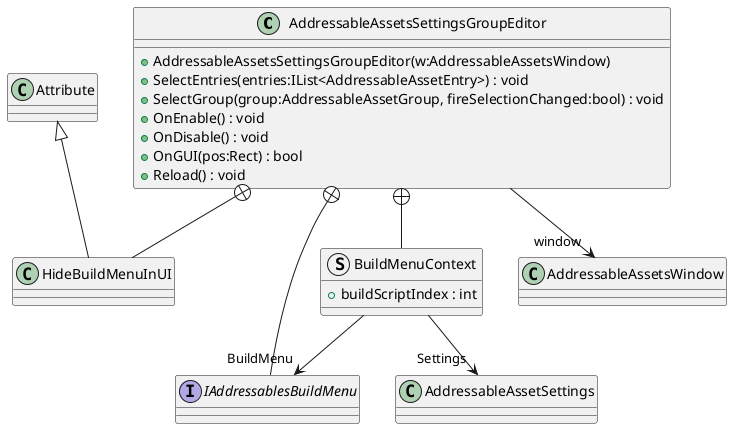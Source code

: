 @startuml
class AddressableAssetsSettingsGroupEditor {
    + AddressableAssetsSettingsGroupEditor(w:AddressableAssetsWindow)
    + SelectEntries(entries:IList<AddressableAssetEntry>) : void
    + SelectGroup(group:AddressableAssetGroup, fireSelectionChanged:bool) : void
    + OnEnable() : void
    + OnDisable() : void
    + OnGUI(pos:Rect) : bool
    + Reload() : void
}
class HideBuildMenuInUI {
}
interface IAddressablesBuildMenu {
}
struct BuildMenuContext {
    + buildScriptIndex : int
}
AddressableAssetsSettingsGroupEditor --> "window" AddressableAssetsWindow
AddressableAssetsSettingsGroupEditor +-- HideBuildMenuInUI
Attribute <|-- HideBuildMenuInUI
AddressableAssetsSettingsGroupEditor +-- IAddressablesBuildMenu
AddressableAssetsSettingsGroupEditor +-- BuildMenuContext
BuildMenuContext --> "BuildMenu" IAddressablesBuildMenu
BuildMenuContext --> "Settings" AddressableAssetSettings
@enduml
